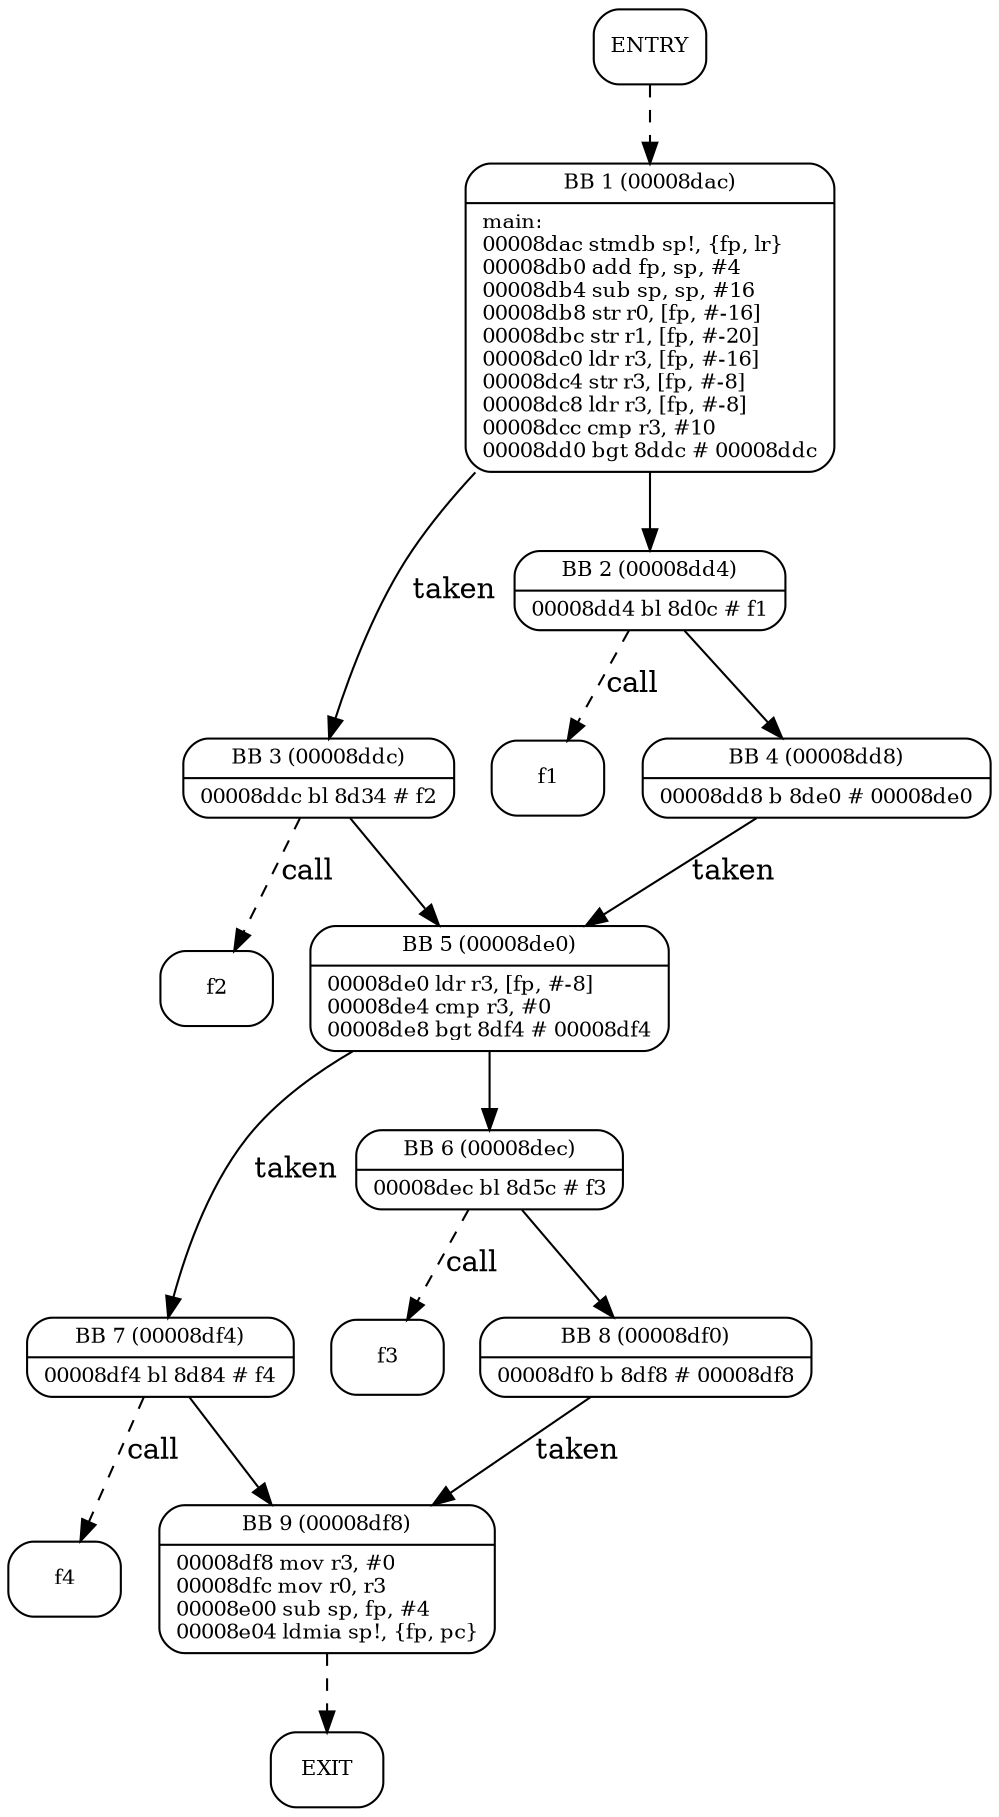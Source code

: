 digraph main{
node [shape=Mrecord, labeljust=l, fontsize=10];
	"0" [label="ENTRY"]
	"0" -> "1" [style=dashed, weight=1];
	"1" [label="{BB 1 (00008dac) | main:\l00008dac    stmdb sp!, \{fp, lr\}\l00008db0    add fp, sp, #4\l00008db4    sub sp, sp, #16\l00008db8    str r0, [fp, #-16]\l00008dbc    str r1, [fp, #-20]\l00008dc0    ldr r3, [fp, #-16]\l00008dc4    str r3, [fp, #-8]\l00008dc8    ldr r3, [fp, #-8]\l00008dcc    cmp r3, #10\l00008dd0    bgt 8ddc    # 00008ddc\l }"]
	"1" -> "3" [label="taken", weight=3];
	"1" -> "2" [weight=4];
	"2" [label="{BB 2 (00008dd4) | 00008dd4    bl 8d0c    # f1\l }"]
	"0000000002650dc0f1" [label="f1"]
	"2" -> "0000000002650dc0f1" [label="call", style=dashed, weight=1]
	"2" -> "4" [weight=4];
	"3" [label="{BB 3 (00008ddc) | 00008ddc    bl 8d34    # f2\l }"]
	"0000000002650b90f2" [label="f2"]
	"3" -> "0000000002650b90f2" [label="call", style=dashed, weight=1]
	"3" -> "5" [weight=4];
	"4" [label="{BB 4 (00008dd8) | 00008dd8    b 8de0    # 00008de0\l }"]
	"4" -> "5" [label="taken", weight=3];
	"5" [label="{BB 5 (00008de0) | 00008de0    ldr r3, [fp, #-8]\l00008de4    cmp r3, #0\l00008de8    bgt 8df4    # 00008df4\l }"]
	"5" -> "7" [label="taken", weight=3];
	"5" -> "6" [weight=4];
	"6" [label="{BB 6 (00008dec) | 00008dec    bl 8d5c    # f3\l }"]
	"0000000002650490f3" [label="f3"]
	"6" -> "0000000002650490f3" [label="call", style=dashed, weight=1]
	"6" -> "8" [weight=4];
	"7" [label="{BB 7 (00008df4) | 00008df4    bl 8d84    # f4\l }"]
	"0000000002650290f4" [label="f4"]
	"7" -> "0000000002650290f4" [label="call", style=dashed, weight=1]
	"7" -> "9" [weight=4];
	"8" [label="{BB 8 (00008df0) | 00008df0    b 8df8    # 00008df8\l }"]
	"8" -> "9" [label="taken", weight=3];
	"9" [label="{BB 9 (00008df8) | 00008df8    mov r3, #0\l00008dfc    mov r0, r3\l00008e00    sub sp, fp, #4\l00008e04    ldmia sp!, \{fp, pc\}\l }"]
	"9" -> "10" [style=dashed, weight=1];
	"10" [label="EXIT"]
}

